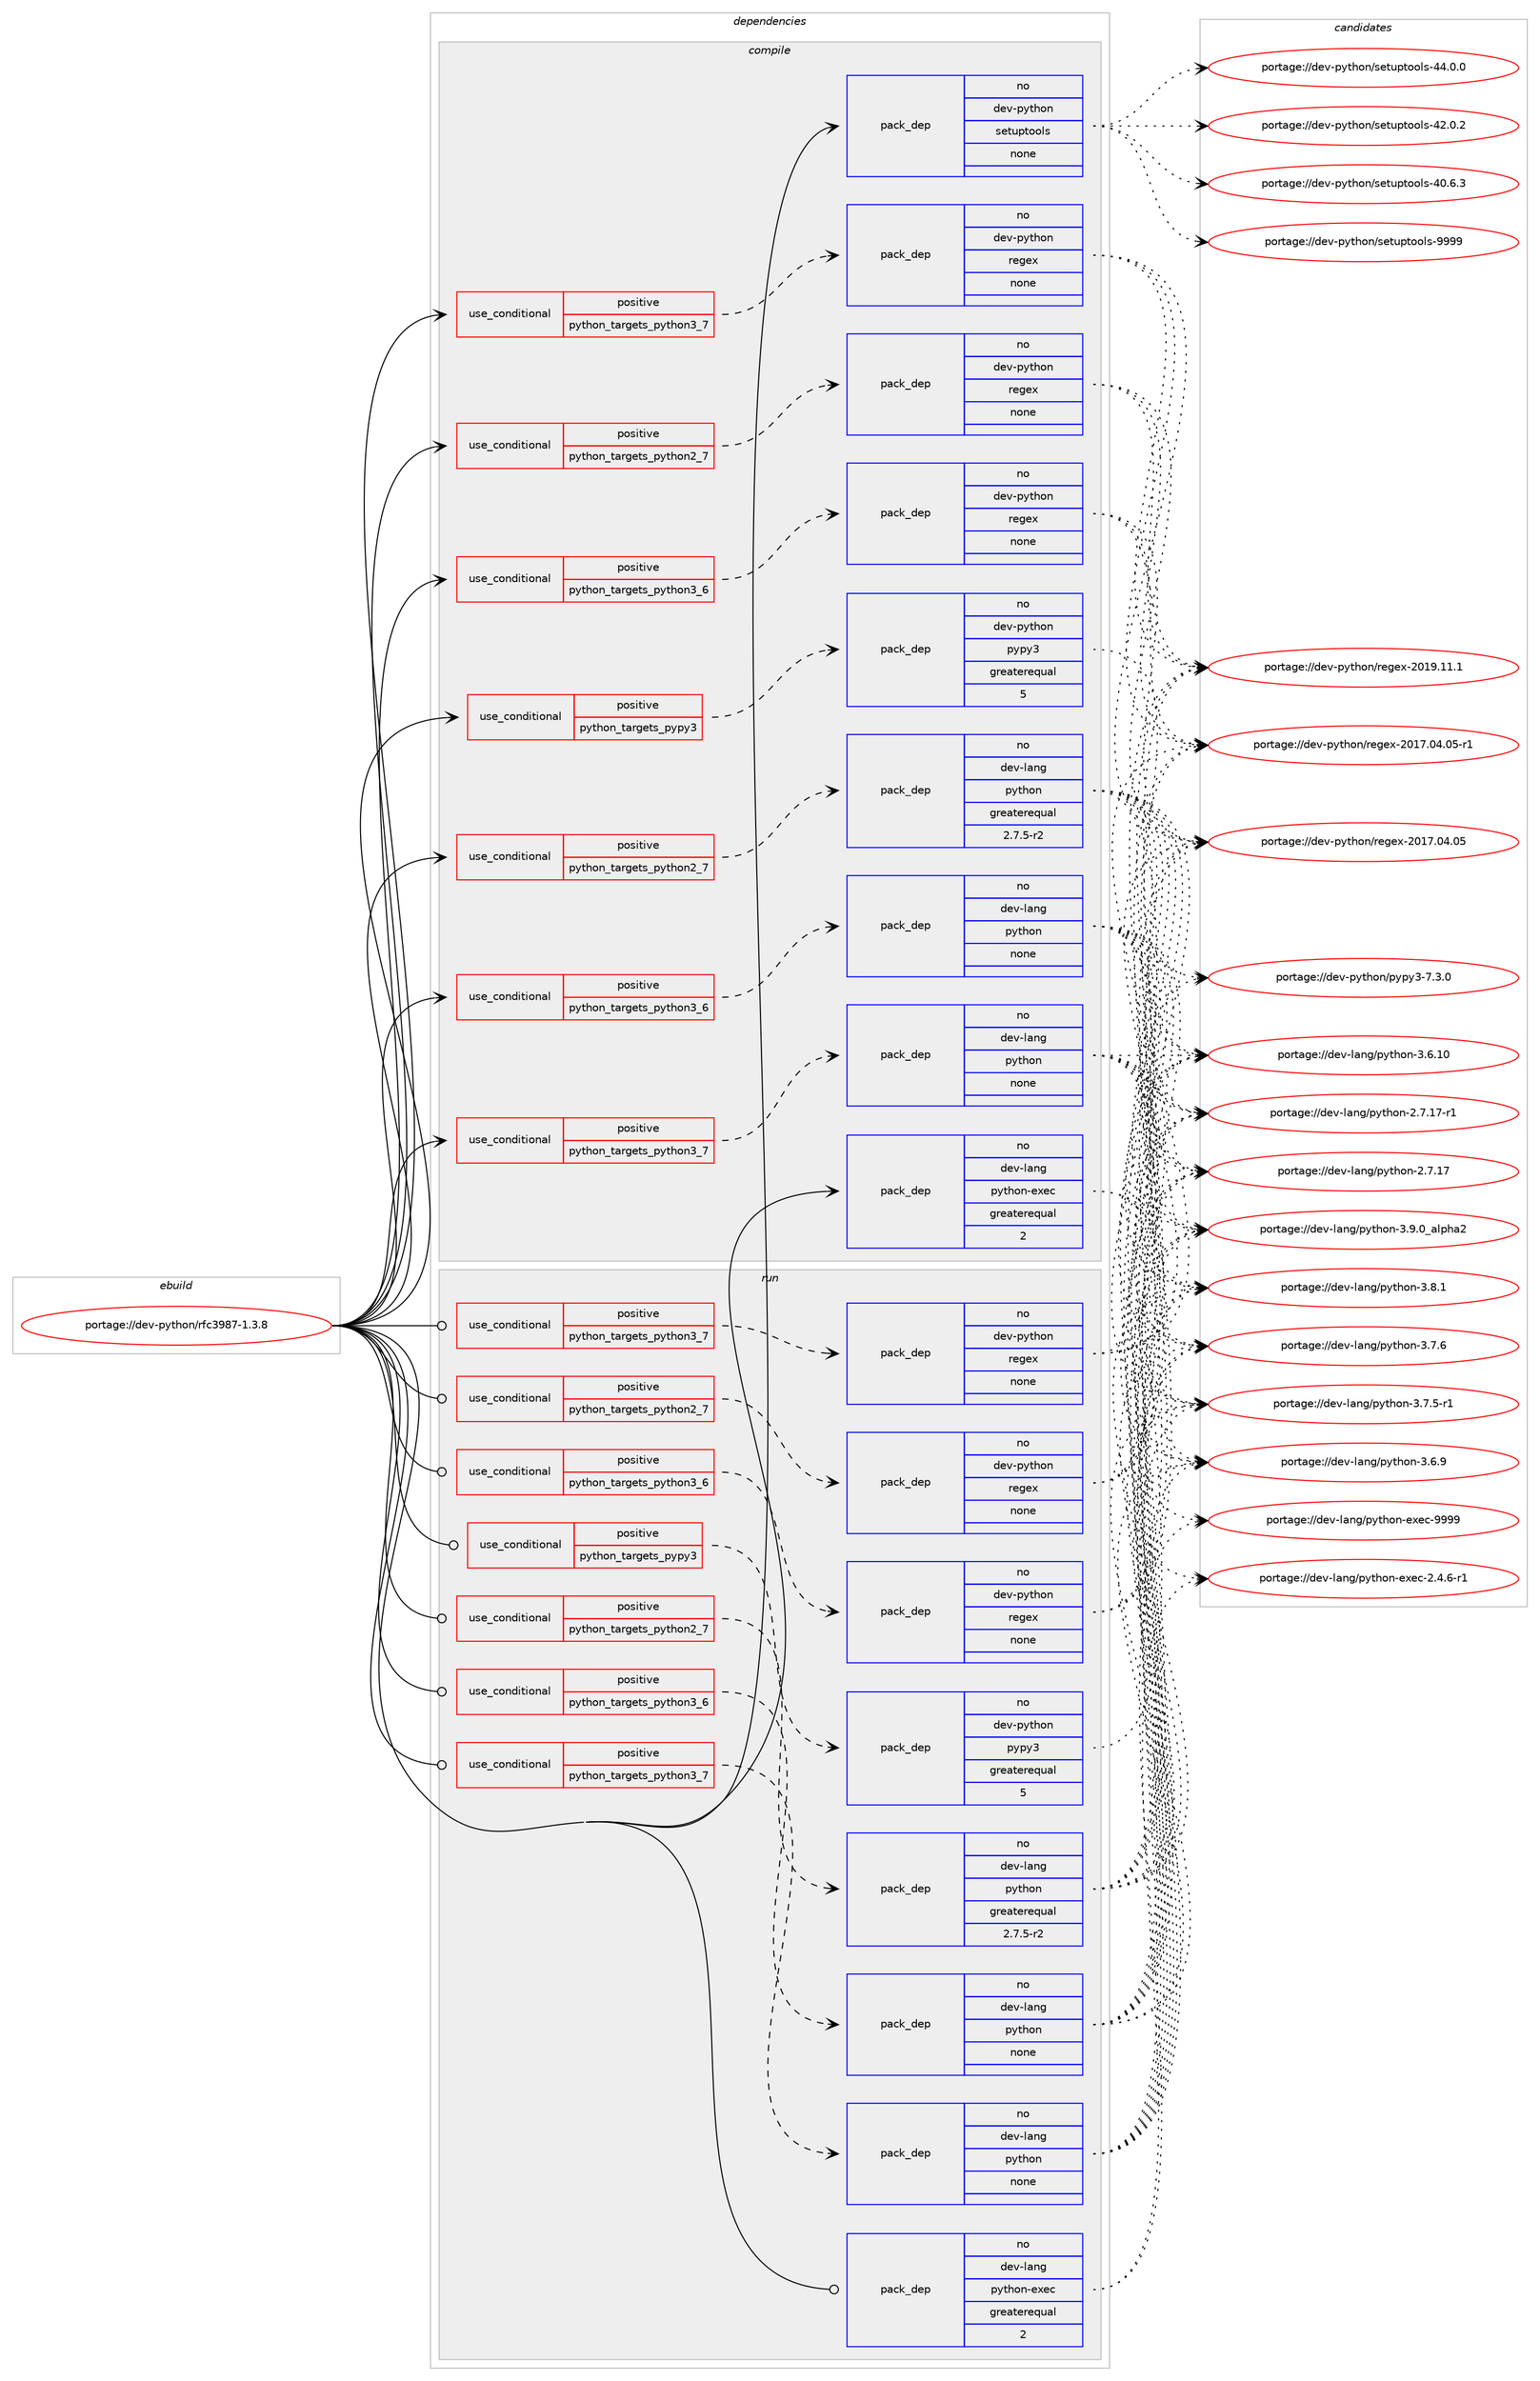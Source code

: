 digraph prolog {

# *************
# Graph options
# *************

newrank=true;
concentrate=true;
compound=true;
graph [rankdir=LR,fontname=Helvetica,fontsize=10,ranksep=1.5];#, ranksep=2.5, nodesep=0.2];
edge  [arrowhead=vee];
node  [fontname=Helvetica,fontsize=10];

# **********
# The ebuild
# **********

subgraph cluster_leftcol {
color=gray;
label=<<i>ebuild</i>>;
id [label="portage://dev-python/rfc3987-1.3.8", color=red, width=4, href="../dev-python/rfc3987-1.3.8.svg"];
}

# ****************
# The dependencies
# ****************

subgraph cluster_midcol {
color=gray;
label=<<i>dependencies</i>>;
subgraph cluster_compile {
fillcolor="#eeeeee";
style=filled;
label=<<i>compile</i>>;
subgraph cond106562 {
dependency427679 [label=<<TABLE BORDER="0" CELLBORDER="1" CELLSPACING="0" CELLPADDING="4"><TR><TD ROWSPAN="3" CELLPADDING="10">use_conditional</TD></TR><TR><TD>positive</TD></TR><TR><TD>python_targets_pypy3</TD></TR></TABLE>>, shape=none, color=red];
subgraph pack316219 {
dependency427680 [label=<<TABLE BORDER="0" CELLBORDER="1" CELLSPACING="0" CELLPADDING="4" WIDTH="220"><TR><TD ROWSPAN="6" CELLPADDING="30">pack_dep</TD></TR><TR><TD WIDTH="110">no</TD></TR><TR><TD>dev-python</TD></TR><TR><TD>pypy3</TD></TR><TR><TD>greaterequal</TD></TR><TR><TD>5</TD></TR></TABLE>>, shape=none, color=blue];
}
dependency427679:e -> dependency427680:w [weight=20,style="dashed",arrowhead="vee"];
}
id:e -> dependency427679:w [weight=20,style="solid",arrowhead="vee"];
subgraph cond106563 {
dependency427681 [label=<<TABLE BORDER="0" CELLBORDER="1" CELLSPACING="0" CELLPADDING="4"><TR><TD ROWSPAN="3" CELLPADDING="10">use_conditional</TD></TR><TR><TD>positive</TD></TR><TR><TD>python_targets_python2_7</TD></TR></TABLE>>, shape=none, color=red];
subgraph pack316220 {
dependency427682 [label=<<TABLE BORDER="0" CELLBORDER="1" CELLSPACING="0" CELLPADDING="4" WIDTH="220"><TR><TD ROWSPAN="6" CELLPADDING="30">pack_dep</TD></TR><TR><TD WIDTH="110">no</TD></TR><TR><TD>dev-lang</TD></TR><TR><TD>python</TD></TR><TR><TD>greaterequal</TD></TR><TR><TD>2.7.5-r2</TD></TR></TABLE>>, shape=none, color=blue];
}
dependency427681:e -> dependency427682:w [weight=20,style="dashed",arrowhead="vee"];
}
id:e -> dependency427681:w [weight=20,style="solid",arrowhead="vee"];
subgraph cond106564 {
dependency427683 [label=<<TABLE BORDER="0" CELLBORDER="1" CELLSPACING="0" CELLPADDING="4"><TR><TD ROWSPAN="3" CELLPADDING="10">use_conditional</TD></TR><TR><TD>positive</TD></TR><TR><TD>python_targets_python2_7</TD></TR></TABLE>>, shape=none, color=red];
subgraph pack316221 {
dependency427684 [label=<<TABLE BORDER="0" CELLBORDER="1" CELLSPACING="0" CELLPADDING="4" WIDTH="220"><TR><TD ROWSPAN="6" CELLPADDING="30">pack_dep</TD></TR><TR><TD WIDTH="110">no</TD></TR><TR><TD>dev-python</TD></TR><TR><TD>regex</TD></TR><TR><TD>none</TD></TR><TR><TD></TD></TR></TABLE>>, shape=none, color=blue];
}
dependency427683:e -> dependency427684:w [weight=20,style="dashed",arrowhead="vee"];
}
id:e -> dependency427683:w [weight=20,style="solid",arrowhead="vee"];
subgraph cond106565 {
dependency427685 [label=<<TABLE BORDER="0" CELLBORDER="1" CELLSPACING="0" CELLPADDING="4"><TR><TD ROWSPAN="3" CELLPADDING="10">use_conditional</TD></TR><TR><TD>positive</TD></TR><TR><TD>python_targets_python3_6</TD></TR></TABLE>>, shape=none, color=red];
subgraph pack316222 {
dependency427686 [label=<<TABLE BORDER="0" CELLBORDER="1" CELLSPACING="0" CELLPADDING="4" WIDTH="220"><TR><TD ROWSPAN="6" CELLPADDING="30">pack_dep</TD></TR><TR><TD WIDTH="110">no</TD></TR><TR><TD>dev-lang</TD></TR><TR><TD>python</TD></TR><TR><TD>none</TD></TR><TR><TD></TD></TR></TABLE>>, shape=none, color=blue];
}
dependency427685:e -> dependency427686:w [weight=20,style="dashed",arrowhead="vee"];
}
id:e -> dependency427685:w [weight=20,style="solid",arrowhead="vee"];
subgraph cond106566 {
dependency427687 [label=<<TABLE BORDER="0" CELLBORDER="1" CELLSPACING="0" CELLPADDING="4"><TR><TD ROWSPAN="3" CELLPADDING="10">use_conditional</TD></TR><TR><TD>positive</TD></TR><TR><TD>python_targets_python3_6</TD></TR></TABLE>>, shape=none, color=red];
subgraph pack316223 {
dependency427688 [label=<<TABLE BORDER="0" CELLBORDER="1" CELLSPACING="0" CELLPADDING="4" WIDTH="220"><TR><TD ROWSPAN="6" CELLPADDING="30">pack_dep</TD></TR><TR><TD WIDTH="110">no</TD></TR><TR><TD>dev-python</TD></TR><TR><TD>regex</TD></TR><TR><TD>none</TD></TR><TR><TD></TD></TR></TABLE>>, shape=none, color=blue];
}
dependency427687:e -> dependency427688:w [weight=20,style="dashed",arrowhead="vee"];
}
id:e -> dependency427687:w [weight=20,style="solid",arrowhead="vee"];
subgraph cond106567 {
dependency427689 [label=<<TABLE BORDER="0" CELLBORDER="1" CELLSPACING="0" CELLPADDING="4"><TR><TD ROWSPAN="3" CELLPADDING="10">use_conditional</TD></TR><TR><TD>positive</TD></TR><TR><TD>python_targets_python3_7</TD></TR></TABLE>>, shape=none, color=red];
subgraph pack316224 {
dependency427690 [label=<<TABLE BORDER="0" CELLBORDER="1" CELLSPACING="0" CELLPADDING="4" WIDTH="220"><TR><TD ROWSPAN="6" CELLPADDING="30">pack_dep</TD></TR><TR><TD WIDTH="110">no</TD></TR><TR><TD>dev-lang</TD></TR><TR><TD>python</TD></TR><TR><TD>none</TD></TR><TR><TD></TD></TR></TABLE>>, shape=none, color=blue];
}
dependency427689:e -> dependency427690:w [weight=20,style="dashed",arrowhead="vee"];
}
id:e -> dependency427689:w [weight=20,style="solid",arrowhead="vee"];
subgraph cond106568 {
dependency427691 [label=<<TABLE BORDER="0" CELLBORDER="1" CELLSPACING="0" CELLPADDING="4"><TR><TD ROWSPAN="3" CELLPADDING="10">use_conditional</TD></TR><TR><TD>positive</TD></TR><TR><TD>python_targets_python3_7</TD></TR></TABLE>>, shape=none, color=red];
subgraph pack316225 {
dependency427692 [label=<<TABLE BORDER="0" CELLBORDER="1" CELLSPACING="0" CELLPADDING="4" WIDTH="220"><TR><TD ROWSPAN="6" CELLPADDING="30">pack_dep</TD></TR><TR><TD WIDTH="110">no</TD></TR><TR><TD>dev-python</TD></TR><TR><TD>regex</TD></TR><TR><TD>none</TD></TR><TR><TD></TD></TR></TABLE>>, shape=none, color=blue];
}
dependency427691:e -> dependency427692:w [weight=20,style="dashed",arrowhead="vee"];
}
id:e -> dependency427691:w [weight=20,style="solid",arrowhead="vee"];
subgraph pack316226 {
dependency427693 [label=<<TABLE BORDER="0" CELLBORDER="1" CELLSPACING="0" CELLPADDING="4" WIDTH="220"><TR><TD ROWSPAN="6" CELLPADDING="30">pack_dep</TD></TR><TR><TD WIDTH="110">no</TD></TR><TR><TD>dev-lang</TD></TR><TR><TD>python-exec</TD></TR><TR><TD>greaterequal</TD></TR><TR><TD>2</TD></TR></TABLE>>, shape=none, color=blue];
}
id:e -> dependency427693:w [weight=20,style="solid",arrowhead="vee"];
subgraph pack316227 {
dependency427694 [label=<<TABLE BORDER="0" CELLBORDER="1" CELLSPACING="0" CELLPADDING="4" WIDTH="220"><TR><TD ROWSPAN="6" CELLPADDING="30">pack_dep</TD></TR><TR><TD WIDTH="110">no</TD></TR><TR><TD>dev-python</TD></TR><TR><TD>setuptools</TD></TR><TR><TD>none</TD></TR><TR><TD></TD></TR></TABLE>>, shape=none, color=blue];
}
id:e -> dependency427694:w [weight=20,style="solid",arrowhead="vee"];
}
subgraph cluster_compileandrun {
fillcolor="#eeeeee";
style=filled;
label=<<i>compile and run</i>>;
}
subgraph cluster_run {
fillcolor="#eeeeee";
style=filled;
label=<<i>run</i>>;
subgraph cond106569 {
dependency427695 [label=<<TABLE BORDER="0" CELLBORDER="1" CELLSPACING="0" CELLPADDING="4"><TR><TD ROWSPAN="3" CELLPADDING="10">use_conditional</TD></TR><TR><TD>positive</TD></TR><TR><TD>python_targets_pypy3</TD></TR></TABLE>>, shape=none, color=red];
subgraph pack316228 {
dependency427696 [label=<<TABLE BORDER="0" CELLBORDER="1" CELLSPACING="0" CELLPADDING="4" WIDTH="220"><TR><TD ROWSPAN="6" CELLPADDING="30">pack_dep</TD></TR><TR><TD WIDTH="110">no</TD></TR><TR><TD>dev-python</TD></TR><TR><TD>pypy3</TD></TR><TR><TD>greaterequal</TD></TR><TR><TD>5</TD></TR></TABLE>>, shape=none, color=blue];
}
dependency427695:e -> dependency427696:w [weight=20,style="dashed",arrowhead="vee"];
}
id:e -> dependency427695:w [weight=20,style="solid",arrowhead="odot"];
subgraph cond106570 {
dependency427697 [label=<<TABLE BORDER="0" CELLBORDER="1" CELLSPACING="0" CELLPADDING="4"><TR><TD ROWSPAN="3" CELLPADDING="10">use_conditional</TD></TR><TR><TD>positive</TD></TR><TR><TD>python_targets_python2_7</TD></TR></TABLE>>, shape=none, color=red];
subgraph pack316229 {
dependency427698 [label=<<TABLE BORDER="0" CELLBORDER="1" CELLSPACING="0" CELLPADDING="4" WIDTH="220"><TR><TD ROWSPAN="6" CELLPADDING="30">pack_dep</TD></TR><TR><TD WIDTH="110">no</TD></TR><TR><TD>dev-lang</TD></TR><TR><TD>python</TD></TR><TR><TD>greaterequal</TD></TR><TR><TD>2.7.5-r2</TD></TR></TABLE>>, shape=none, color=blue];
}
dependency427697:e -> dependency427698:w [weight=20,style="dashed",arrowhead="vee"];
}
id:e -> dependency427697:w [weight=20,style="solid",arrowhead="odot"];
subgraph cond106571 {
dependency427699 [label=<<TABLE BORDER="0" CELLBORDER="1" CELLSPACING="0" CELLPADDING="4"><TR><TD ROWSPAN="3" CELLPADDING="10">use_conditional</TD></TR><TR><TD>positive</TD></TR><TR><TD>python_targets_python2_7</TD></TR></TABLE>>, shape=none, color=red];
subgraph pack316230 {
dependency427700 [label=<<TABLE BORDER="0" CELLBORDER="1" CELLSPACING="0" CELLPADDING="4" WIDTH="220"><TR><TD ROWSPAN="6" CELLPADDING="30">pack_dep</TD></TR><TR><TD WIDTH="110">no</TD></TR><TR><TD>dev-python</TD></TR><TR><TD>regex</TD></TR><TR><TD>none</TD></TR><TR><TD></TD></TR></TABLE>>, shape=none, color=blue];
}
dependency427699:e -> dependency427700:w [weight=20,style="dashed",arrowhead="vee"];
}
id:e -> dependency427699:w [weight=20,style="solid",arrowhead="odot"];
subgraph cond106572 {
dependency427701 [label=<<TABLE BORDER="0" CELLBORDER="1" CELLSPACING="0" CELLPADDING="4"><TR><TD ROWSPAN="3" CELLPADDING="10">use_conditional</TD></TR><TR><TD>positive</TD></TR><TR><TD>python_targets_python3_6</TD></TR></TABLE>>, shape=none, color=red];
subgraph pack316231 {
dependency427702 [label=<<TABLE BORDER="0" CELLBORDER="1" CELLSPACING="0" CELLPADDING="4" WIDTH="220"><TR><TD ROWSPAN="6" CELLPADDING="30">pack_dep</TD></TR><TR><TD WIDTH="110">no</TD></TR><TR><TD>dev-lang</TD></TR><TR><TD>python</TD></TR><TR><TD>none</TD></TR><TR><TD></TD></TR></TABLE>>, shape=none, color=blue];
}
dependency427701:e -> dependency427702:w [weight=20,style="dashed",arrowhead="vee"];
}
id:e -> dependency427701:w [weight=20,style="solid",arrowhead="odot"];
subgraph cond106573 {
dependency427703 [label=<<TABLE BORDER="0" CELLBORDER="1" CELLSPACING="0" CELLPADDING="4"><TR><TD ROWSPAN="3" CELLPADDING="10">use_conditional</TD></TR><TR><TD>positive</TD></TR><TR><TD>python_targets_python3_6</TD></TR></TABLE>>, shape=none, color=red];
subgraph pack316232 {
dependency427704 [label=<<TABLE BORDER="0" CELLBORDER="1" CELLSPACING="0" CELLPADDING="4" WIDTH="220"><TR><TD ROWSPAN="6" CELLPADDING="30">pack_dep</TD></TR><TR><TD WIDTH="110">no</TD></TR><TR><TD>dev-python</TD></TR><TR><TD>regex</TD></TR><TR><TD>none</TD></TR><TR><TD></TD></TR></TABLE>>, shape=none, color=blue];
}
dependency427703:e -> dependency427704:w [weight=20,style="dashed",arrowhead="vee"];
}
id:e -> dependency427703:w [weight=20,style="solid",arrowhead="odot"];
subgraph cond106574 {
dependency427705 [label=<<TABLE BORDER="0" CELLBORDER="1" CELLSPACING="0" CELLPADDING="4"><TR><TD ROWSPAN="3" CELLPADDING="10">use_conditional</TD></TR><TR><TD>positive</TD></TR><TR><TD>python_targets_python3_7</TD></TR></TABLE>>, shape=none, color=red];
subgraph pack316233 {
dependency427706 [label=<<TABLE BORDER="0" CELLBORDER="1" CELLSPACING="0" CELLPADDING="4" WIDTH="220"><TR><TD ROWSPAN="6" CELLPADDING="30">pack_dep</TD></TR><TR><TD WIDTH="110">no</TD></TR><TR><TD>dev-lang</TD></TR><TR><TD>python</TD></TR><TR><TD>none</TD></TR><TR><TD></TD></TR></TABLE>>, shape=none, color=blue];
}
dependency427705:e -> dependency427706:w [weight=20,style="dashed",arrowhead="vee"];
}
id:e -> dependency427705:w [weight=20,style="solid",arrowhead="odot"];
subgraph cond106575 {
dependency427707 [label=<<TABLE BORDER="0" CELLBORDER="1" CELLSPACING="0" CELLPADDING="4"><TR><TD ROWSPAN="3" CELLPADDING="10">use_conditional</TD></TR><TR><TD>positive</TD></TR><TR><TD>python_targets_python3_7</TD></TR></TABLE>>, shape=none, color=red];
subgraph pack316234 {
dependency427708 [label=<<TABLE BORDER="0" CELLBORDER="1" CELLSPACING="0" CELLPADDING="4" WIDTH="220"><TR><TD ROWSPAN="6" CELLPADDING="30">pack_dep</TD></TR><TR><TD WIDTH="110">no</TD></TR><TR><TD>dev-python</TD></TR><TR><TD>regex</TD></TR><TR><TD>none</TD></TR><TR><TD></TD></TR></TABLE>>, shape=none, color=blue];
}
dependency427707:e -> dependency427708:w [weight=20,style="dashed",arrowhead="vee"];
}
id:e -> dependency427707:w [weight=20,style="solid",arrowhead="odot"];
subgraph pack316235 {
dependency427709 [label=<<TABLE BORDER="0" CELLBORDER="1" CELLSPACING="0" CELLPADDING="4" WIDTH="220"><TR><TD ROWSPAN="6" CELLPADDING="30">pack_dep</TD></TR><TR><TD WIDTH="110">no</TD></TR><TR><TD>dev-lang</TD></TR><TR><TD>python-exec</TD></TR><TR><TD>greaterequal</TD></TR><TR><TD>2</TD></TR></TABLE>>, shape=none, color=blue];
}
id:e -> dependency427709:w [weight=20,style="solid",arrowhead="odot"];
}
}

# **************
# The candidates
# **************

subgraph cluster_choices {
rank=same;
color=gray;
label=<<i>candidates</i>>;

subgraph choice316219 {
color=black;
nodesep=1;
choice100101118451121211161041111104711212111212151455546514648 [label="portage://dev-python/pypy3-7.3.0", color=red, width=4,href="../dev-python/pypy3-7.3.0.svg"];
dependency427680:e -> choice100101118451121211161041111104711212111212151455546514648:w [style=dotted,weight="100"];
}
subgraph choice316220 {
color=black;
nodesep=1;
choice10010111845108971101034711212111610411111045514657464895971081121049750 [label="portage://dev-lang/python-3.9.0_alpha2", color=red, width=4,href="../dev-lang/python-3.9.0_alpha2.svg"];
choice100101118451089711010347112121116104111110455146564649 [label="portage://dev-lang/python-3.8.1", color=red, width=4,href="../dev-lang/python-3.8.1.svg"];
choice100101118451089711010347112121116104111110455146554654 [label="portage://dev-lang/python-3.7.6", color=red, width=4,href="../dev-lang/python-3.7.6.svg"];
choice1001011184510897110103471121211161041111104551465546534511449 [label="portage://dev-lang/python-3.7.5-r1", color=red, width=4,href="../dev-lang/python-3.7.5-r1.svg"];
choice100101118451089711010347112121116104111110455146544657 [label="portage://dev-lang/python-3.6.9", color=red, width=4,href="../dev-lang/python-3.6.9.svg"];
choice10010111845108971101034711212111610411111045514654464948 [label="portage://dev-lang/python-3.6.10", color=red, width=4,href="../dev-lang/python-3.6.10.svg"];
choice100101118451089711010347112121116104111110455046554649554511449 [label="portage://dev-lang/python-2.7.17-r1", color=red, width=4,href="../dev-lang/python-2.7.17-r1.svg"];
choice10010111845108971101034711212111610411111045504655464955 [label="portage://dev-lang/python-2.7.17", color=red, width=4,href="../dev-lang/python-2.7.17.svg"];
dependency427682:e -> choice10010111845108971101034711212111610411111045514657464895971081121049750:w [style=dotted,weight="100"];
dependency427682:e -> choice100101118451089711010347112121116104111110455146564649:w [style=dotted,weight="100"];
dependency427682:e -> choice100101118451089711010347112121116104111110455146554654:w [style=dotted,weight="100"];
dependency427682:e -> choice1001011184510897110103471121211161041111104551465546534511449:w [style=dotted,weight="100"];
dependency427682:e -> choice100101118451089711010347112121116104111110455146544657:w [style=dotted,weight="100"];
dependency427682:e -> choice10010111845108971101034711212111610411111045514654464948:w [style=dotted,weight="100"];
dependency427682:e -> choice100101118451089711010347112121116104111110455046554649554511449:w [style=dotted,weight="100"];
dependency427682:e -> choice10010111845108971101034711212111610411111045504655464955:w [style=dotted,weight="100"];
}
subgraph choice316221 {
color=black;
nodesep=1;
choice100101118451121211161041111104711410110310112045504849574649494649 [label="portage://dev-python/regex-2019.11.1", color=red, width=4,href="../dev-python/regex-2019.11.1.svg"];
choice100101118451121211161041111104711410110310112045504849554648524648534511449 [label="portage://dev-python/regex-2017.04.05-r1", color=red, width=4,href="../dev-python/regex-2017.04.05-r1.svg"];
choice10010111845112121116104111110471141011031011204550484955464852464853 [label="portage://dev-python/regex-2017.04.05", color=red, width=4,href="../dev-python/regex-2017.04.05.svg"];
dependency427684:e -> choice100101118451121211161041111104711410110310112045504849574649494649:w [style=dotted,weight="100"];
dependency427684:e -> choice100101118451121211161041111104711410110310112045504849554648524648534511449:w [style=dotted,weight="100"];
dependency427684:e -> choice10010111845112121116104111110471141011031011204550484955464852464853:w [style=dotted,weight="100"];
}
subgraph choice316222 {
color=black;
nodesep=1;
choice10010111845108971101034711212111610411111045514657464895971081121049750 [label="portage://dev-lang/python-3.9.0_alpha2", color=red, width=4,href="../dev-lang/python-3.9.0_alpha2.svg"];
choice100101118451089711010347112121116104111110455146564649 [label="portage://dev-lang/python-3.8.1", color=red, width=4,href="../dev-lang/python-3.8.1.svg"];
choice100101118451089711010347112121116104111110455146554654 [label="portage://dev-lang/python-3.7.6", color=red, width=4,href="../dev-lang/python-3.7.6.svg"];
choice1001011184510897110103471121211161041111104551465546534511449 [label="portage://dev-lang/python-3.7.5-r1", color=red, width=4,href="../dev-lang/python-3.7.5-r1.svg"];
choice100101118451089711010347112121116104111110455146544657 [label="portage://dev-lang/python-3.6.9", color=red, width=4,href="../dev-lang/python-3.6.9.svg"];
choice10010111845108971101034711212111610411111045514654464948 [label="portage://dev-lang/python-3.6.10", color=red, width=4,href="../dev-lang/python-3.6.10.svg"];
choice100101118451089711010347112121116104111110455046554649554511449 [label="portage://dev-lang/python-2.7.17-r1", color=red, width=4,href="../dev-lang/python-2.7.17-r1.svg"];
choice10010111845108971101034711212111610411111045504655464955 [label="portage://dev-lang/python-2.7.17", color=red, width=4,href="../dev-lang/python-2.7.17.svg"];
dependency427686:e -> choice10010111845108971101034711212111610411111045514657464895971081121049750:w [style=dotted,weight="100"];
dependency427686:e -> choice100101118451089711010347112121116104111110455146564649:w [style=dotted,weight="100"];
dependency427686:e -> choice100101118451089711010347112121116104111110455146554654:w [style=dotted,weight="100"];
dependency427686:e -> choice1001011184510897110103471121211161041111104551465546534511449:w [style=dotted,weight="100"];
dependency427686:e -> choice100101118451089711010347112121116104111110455146544657:w [style=dotted,weight="100"];
dependency427686:e -> choice10010111845108971101034711212111610411111045514654464948:w [style=dotted,weight="100"];
dependency427686:e -> choice100101118451089711010347112121116104111110455046554649554511449:w [style=dotted,weight="100"];
dependency427686:e -> choice10010111845108971101034711212111610411111045504655464955:w [style=dotted,weight="100"];
}
subgraph choice316223 {
color=black;
nodesep=1;
choice100101118451121211161041111104711410110310112045504849574649494649 [label="portage://dev-python/regex-2019.11.1", color=red, width=4,href="../dev-python/regex-2019.11.1.svg"];
choice100101118451121211161041111104711410110310112045504849554648524648534511449 [label="portage://dev-python/regex-2017.04.05-r1", color=red, width=4,href="../dev-python/regex-2017.04.05-r1.svg"];
choice10010111845112121116104111110471141011031011204550484955464852464853 [label="portage://dev-python/regex-2017.04.05", color=red, width=4,href="../dev-python/regex-2017.04.05.svg"];
dependency427688:e -> choice100101118451121211161041111104711410110310112045504849574649494649:w [style=dotted,weight="100"];
dependency427688:e -> choice100101118451121211161041111104711410110310112045504849554648524648534511449:w [style=dotted,weight="100"];
dependency427688:e -> choice10010111845112121116104111110471141011031011204550484955464852464853:w [style=dotted,weight="100"];
}
subgraph choice316224 {
color=black;
nodesep=1;
choice10010111845108971101034711212111610411111045514657464895971081121049750 [label="portage://dev-lang/python-3.9.0_alpha2", color=red, width=4,href="../dev-lang/python-3.9.0_alpha2.svg"];
choice100101118451089711010347112121116104111110455146564649 [label="portage://dev-lang/python-3.8.1", color=red, width=4,href="../dev-lang/python-3.8.1.svg"];
choice100101118451089711010347112121116104111110455146554654 [label="portage://dev-lang/python-3.7.6", color=red, width=4,href="../dev-lang/python-3.7.6.svg"];
choice1001011184510897110103471121211161041111104551465546534511449 [label="portage://dev-lang/python-3.7.5-r1", color=red, width=4,href="../dev-lang/python-3.7.5-r1.svg"];
choice100101118451089711010347112121116104111110455146544657 [label="portage://dev-lang/python-3.6.9", color=red, width=4,href="../dev-lang/python-3.6.9.svg"];
choice10010111845108971101034711212111610411111045514654464948 [label="portage://dev-lang/python-3.6.10", color=red, width=4,href="../dev-lang/python-3.6.10.svg"];
choice100101118451089711010347112121116104111110455046554649554511449 [label="portage://dev-lang/python-2.7.17-r1", color=red, width=4,href="../dev-lang/python-2.7.17-r1.svg"];
choice10010111845108971101034711212111610411111045504655464955 [label="portage://dev-lang/python-2.7.17", color=red, width=4,href="../dev-lang/python-2.7.17.svg"];
dependency427690:e -> choice10010111845108971101034711212111610411111045514657464895971081121049750:w [style=dotted,weight="100"];
dependency427690:e -> choice100101118451089711010347112121116104111110455146564649:w [style=dotted,weight="100"];
dependency427690:e -> choice100101118451089711010347112121116104111110455146554654:w [style=dotted,weight="100"];
dependency427690:e -> choice1001011184510897110103471121211161041111104551465546534511449:w [style=dotted,weight="100"];
dependency427690:e -> choice100101118451089711010347112121116104111110455146544657:w [style=dotted,weight="100"];
dependency427690:e -> choice10010111845108971101034711212111610411111045514654464948:w [style=dotted,weight="100"];
dependency427690:e -> choice100101118451089711010347112121116104111110455046554649554511449:w [style=dotted,weight="100"];
dependency427690:e -> choice10010111845108971101034711212111610411111045504655464955:w [style=dotted,weight="100"];
}
subgraph choice316225 {
color=black;
nodesep=1;
choice100101118451121211161041111104711410110310112045504849574649494649 [label="portage://dev-python/regex-2019.11.1", color=red, width=4,href="../dev-python/regex-2019.11.1.svg"];
choice100101118451121211161041111104711410110310112045504849554648524648534511449 [label="portage://dev-python/regex-2017.04.05-r1", color=red, width=4,href="../dev-python/regex-2017.04.05-r1.svg"];
choice10010111845112121116104111110471141011031011204550484955464852464853 [label="portage://dev-python/regex-2017.04.05", color=red, width=4,href="../dev-python/regex-2017.04.05.svg"];
dependency427692:e -> choice100101118451121211161041111104711410110310112045504849574649494649:w [style=dotted,weight="100"];
dependency427692:e -> choice100101118451121211161041111104711410110310112045504849554648524648534511449:w [style=dotted,weight="100"];
dependency427692:e -> choice10010111845112121116104111110471141011031011204550484955464852464853:w [style=dotted,weight="100"];
}
subgraph choice316226 {
color=black;
nodesep=1;
choice10010111845108971101034711212111610411111045101120101994557575757 [label="portage://dev-lang/python-exec-9999", color=red, width=4,href="../dev-lang/python-exec-9999.svg"];
choice10010111845108971101034711212111610411111045101120101994550465246544511449 [label="portage://dev-lang/python-exec-2.4.6-r1", color=red, width=4,href="../dev-lang/python-exec-2.4.6-r1.svg"];
dependency427693:e -> choice10010111845108971101034711212111610411111045101120101994557575757:w [style=dotted,weight="100"];
dependency427693:e -> choice10010111845108971101034711212111610411111045101120101994550465246544511449:w [style=dotted,weight="100"];
}
subgraph choice316227 {
color=black;
nodesep=1;
choice10010111845112121116104111110471151011161171121161111111081154557575757 [label="portage://dev-python/setuptools-9999", color=red, width=4,href="../dev-python/setuptools-9999.svg"];
choice100101118451121211161041111104711510111611711211611111110811545525246484648 [label="portage://dev-python/setuptools-44.0.0", color=red, width=4,href="../dev-python/setuptools-44.0.0.svg"];
choice100101118451121211161041111104711510111611711211611111110811545525046484650 [label="portage://dev-python/setuptools-42.0.2", color=red, width=4,href="../dev-python/setuptools-42.0.2.svg"];
choice100101118451121211161041111104711510111611711211611111110811545524846544651 [label="portage://dev-python/setuptools-40.6.3", color=red, width=4,href="../dev-python/setuptools-40.6.3.svg"];
dependency427694:e -> choice10010111845112121116104111110471151011161171121161111111081154557575757:w [style=dotted,weight="100"];
dependency427694:e -> choice100101118451121211161041111104711510111611711211611111110811545525246484648:w [style=dotted,weight="100"];
dependency427694:e -> choice100101118451121211161041111104711510111611711211611111110811545525046484650:w [style=dotted,weight="100"];
dependency427694:e -> choice100101118451121211161041111104711510111611711211611111110811545524846544651:w [style=dotted,weight="100"];
}
subgraph choice316228 {
color=black;
nodesep=1;
choice100101118451121211161041111104711212111212151455546514648 [label="portage://dev-python/pypy3-7.3.0", color=red, width=4,href="../dev-python/pypy3-7.3.0.svg"];
dependency427696:e -> choice100101118451121211161041111104711212111212151455546514648:w [style=dotted,weight="100"];
}
subgraph choice316229 {
color=black;
nodesep=1;
choice10010111845108971101034711212111610411111045514657464895971081121049750 [label="portage://dev-lang/python-3.9.0_alpha2", color=red, width=4,href="../dev-lang/python-3.9.0_alpha2.svg"];
choice100101118451089711010347112121116104111110455146564649 [label="portage://dev-lang/python-3.8.1", color=red, width=4,href="../dev-lang/python-3.8.1.svg"];
choice100101118451089711010347112121116104111110455146554654 [label="portage://dev-lang/python-3.7.6", color=red, width=4,href="../dev-lang/python-3.7.6.svg"];
choice1001011184510897110103471121211161041111104551465546534511449 [label="portage://dev-lang/python-3.7.5-r1", color=red, width=4,href="../dev-lang/python-3.7.5-r1.svg"];
choice100101118451089711010347112121116104111110455146544657 [label="portage://dev-lang/python-3.6.9", color=red, width=4,href="../dev-lang/python-3.6.9.svg"];
choice10010111845108971101034711212111610411111045514654464948 [label="portage://dev-lang/python-3.6.10", color=red, width=4,href="../dev-lang/python-3.6.10.svg"];
choice100101118451089711010347112121116104111110455046554649554511449 [label="portage://dev-lang/python-2.7.17-r1", color=red, width=4,href="../dev-lang/python-2.7.17-r1.svg"];
choice10010111845108971101034711212111610411111045504655464955 [label="portage://dev-lang/python-2.7.17", color=red, width=4,href="../dev-lang/python-2.7.17.svg"];
dependency427698:e -> choice10010111845108971101034711212111610411111045514657464895971081121049750:w [style=dotted,weight="100"];
dependency427698:e -> choice100101118451089711010347112121116104111110455146564649:w [style=dotted,weight="100"];
dependency427698:e -> choice100101118451089711010347112121116104111110455146554654:w [style=dotted,weight="100"];
dependency427698:e -> choice1001011184510897110103471121211161041111104551465546534511449:w [style=dotted,weight="100"];
dependency427698:e -> choice100101118451089711010347112121116104111110455146544657:w [style=dotted,weight="100"];
dependency427698:e -> choice10010111845108971101034711212111610411111045514654464948:w [style=dotted,weight="100"];
dependency427698:e -> choice100101118451089711010347112121116104111110455046554649554511449:w [style=dotted,weight="100"];
dependency427698:e -> choice10010111845108971101034711212111610411111045504655464955:w [style=dotted,weight="100"];
}
subgraph choice316230 {
color=black;
nodesep=1;
choice100101118451121211161041111104711410110310112045504849574649494649 [label="portage://dev-python/regex-2019.11.1", color=red, width=4,href="../dev-python/regex-2019.11.1.svg"];
choice100101118451121211161041111104711410110310112045504849554648524648534511449 [label="portage://dev-python/regex-2017.04.05-r1", color=red, width=4,href="../dev-python/regex-2017.04.05-r1.svg"];
choice10010111845112121116104111110471141011031011204550484955464852464853 [label="portage://dev-python/regex-2017.04.05", color=red, width=4,href="../dev-python/regex-2017.04.05.svg"];
dependency427700:e -> choice100101118451121211161041111104711410110310112045504849574649494649:w [style=dotted,weight="100"];
dependency427700:e -> choice100101118451121211161041111104711410110310112045504849554648524648534511449:w [style=dotted,weight="100"];
dependency427700:e -> choice10010111845112121116104111110471141011031011204550484955464852464853:w [style=dotted,weight="100"];
}
subgraph choice316231 {
color=black;
nodesep=1;
choice10010111845108971101034711212111610411111045514657464895971081121049750 [label="portage://dev-lang/python-3.9.0_alpha2", color=red, width=4,href="../dev-lang/python-3.9.0_alpha2.svg"];
choice100101118451089711010347112121116104111110455146564649 [label="portage://dev-lang/python-3.8.1", color=red, width=4,href="../dev-lang/python-3.8.1.svg"];
choice100101118451089711010347112121116104111110455146554654 [label="portage://dev-lang/python-3.7.6", color=red, width=4,href="../dev-lang/python-3.7.6.svg"];
choice1001011184510897110103471121211161041111104551465546534511449 [label="portage://dev-lang/python-3.7.5-r1", color=red, width=4,href="../dev-lang/python-3.7.5-r1.svg"];
choice100101118451089711010347112121116104111110455146544657 [label="portage://dev-lang/python-3.6.9", color=red, width=4,href="../dev-lang/python-3.6.9.svg"];
choice10010111845108971101034711212111610411111045514654464948 [label="portage://dev-lang/python-3.6.10", color=red, width=4,href="../dev-lang/python-3.6.10.svg"];
choice100101118451089711010347112121116104111110455046554649554511449 [label="portage://dev-lang/python-2.7.17-r1", color=red, width=4,href="../dev-lang/python-2.7.17-r1.svg"];
choice10010111845108971101034711212111610411111045504655464955 [label="portage://dev-lang/python-2.7.17", color=red, width=4,href="../dev-lang/python-2.7.17.svg"];
dependency427702:e -> choice10010111845108971101034711212111610411111045514657464895971081121049750:w [style=dotted,weight="100"];
dependency427702:e -> choice100101118451089711010347112121116104111110455146564649:w [style=dotted,weight="100"];
dependency427702:e -> choice100101118451089711010347112121116104111110455146554654:w [style=dotted,weight="100"];
dependency427702:e -> choice1001011184510897110103471121211161041111104551465546534511449:w [style=dotted,weight="100"];
dependency427702:e -> choice100101118451089711010347112121116104111110455146544657:w [style=dotted,weight="100"];
dependency427702:e -> choice10010111845108971101034711212111610411111045514654464948:w [style=dotted,weight="100"];
dependency427702:e -> choice100101118451089711010347112121116104111110455046554649554511449:w [style=dotted,weight="100"];
dependency427702:e -> choice10010111845108971101034711212111610411111045504655464955:w [style=dotted,weight="100"];
}
subgraph choice316232 {
color=black;
nodesep=1;
choice100101118451121211161041111104711410110310112045504849574649494649 [label="portage://dev-python/regex-2019.11.1", color=red, width=4,href="../dev-python/regex-2019.11.1.svg"];
choice100101118451121211161041111104711410110310112045504849554648524648534511449 [label="portage://dev-python/regex-2017.04.05-r1", color=red, width=4,href="../dev-python/regex-2017.04.05-r1.svg"];
choice10010111845112121116104111110471141011031011204550484955464852464853 [label="portage://dev-python/regex-2017.04.05", color=red, width=4,href="../dev-python/regex-2017.04.05.svg"];
dependency427704:e -> choice100101118451121211161041111104711410110310112045504849574649494649:w [style=dotted,weight="100"];
dependency427704:e -> choice100101118451121211161041111104711410110310112045504849554648524648534511449:w [style=dotted,weight="100"];
dependency427704:e -> choice10010111845112121116104111110471141011031011204550484955464852464853:w [style=dotted,weight="100"];
}
subgraph choice316233 {
color=black;
nodesep=1;
choice10010111845108971101034711212111610411111045514657464895971081121049750 [label="portage://dev-lang/python-3.9.0_alpha2", color=red, width=4,href="../dev-lang/python-3.9.0_alpha2.svg"];
choice100101118451089711010347112121116104111110455146564649 [label="portage://dev-lang/python-3.8.1", color=red, width=4,href="../dev-lang/python-3.8.1.svg"];
choice100101118451089711010347112121116104111110455146554654 [label="portage://dev-lang/python-3.7.6", color=red, width=4,href="../dev-lang/python-3.7.6.svg"];
choice1001011184510897110103471121211161041111104551465546534511449 [label="portage://dev-lang/python-3.7.5-r1", color=red, width=4,href="../dev-lang/python-3.7.5-r1.svg"];
choice100101118451089711010347112121116104111110455146544657 [label="portage://dev-lang/python-3.6.9", color=red, width=4,href="../dev-lang/python-3.6.9.svg"];
choice10010111845108971101034711212111610411111045514654464948 [label="portage://dev-lang/python-3.6.10", color=red, width=4,href="../dev-lang/python-3.6.10.svg"];
choice100101118451089711010347112121116104111110455046554649554511449 [label="portage://dev-lang/python-2.7.17-r1", color=red, width=4,href="../dev-lang/python-2.7.17-r1.svg"];
choice10010111845108971101034711212111610411111045504655464955 [label="portage://dev-lang/python-2.7.17", color=red, width=4,href="../dev-lang/python-2.7.17.svg"];
dependency427706:e -> choice10010111845108971101034711212111610411111045514657464895971081121049750:w [style=dotted,weight="100"];
dependency427706:e -> choice100101118451089711010347112121116104111110455146564649:w [style=dotted,weight="100"];
dependency427706:e -> choice100101118451089711010347112121116104111110455146554654:w [style=dotted,weight="100"];
dependency427706:e -> choice1001011184510897110103471121211161041111104551465546534511449:w [style=dotted,weight="100"];
dependency427706:e -> choice100101118451089711010347112121116104111110455146544657:w [style=dotted,weight="100"];
dependency427706:e -> choice10010111845108971101034711212111610411111045514654464948:w [style=dotted,weight="100"];
dependency427706:e -> choice100101118451089711010347112121116104111110455046554649554511449:w [style=dotted,weight="100"];
dependency427706:e -> choice10010111845108971101034711212111610411111045504655464955:w [style=dotted,weight="100"];
}
subgraph choice316234 {
color=black;
nodesep=1;
choice100101118451121211161041111104711410110310112045504849574649494649 [label="portage://dev-python/regex-2019.11.1", color=red, width=4,href="../dev-python/regex-2019.11.1.svg"];
choice100101118451121211161041111104711410110310112045504849554648524648534511449 [label="portage://dev-python/regex-2017.04.05-r1", color=red, width=4,href="../dev-python/regex-2017.04.05-r1.svg"];
choice10010111845112121116104111110471141011031011204550484955464852464853 [label="portage://dev-python/regex-2017.04.05", color=red, width=4,href="../dev-python/regex-2017.04.05.svg"];
dependency427708:e -> choice100101118451121211161041111104711410110310112045504849574649494649:w [style=dotted,weight="100"];
dependency427708:e -> choice100101118451121211161041111104711410110310112045504849554648524648534511449:w [style=dotted,weight="100"];
dependency427708:e -> choice10010111845112121116104111110471141011031011204550484955464852464853:w [style=dotted,weight="100"];
}
subgraph choice316235 {
color=black;
nodesep=1;
choice10010111845108971101034711212111610411111045101120101994557575757 [label="portage://dev-lang/python-exec-9999", color=red, width=4,href="../dev-lang/python-exec-9999.svg"];
choice10010111845108971101034711212111610411111045101120101994550465246544511449 [label="portage://dev-lang/python-exec-2.4.6-r1", color=red, width=4,href="../dev-lang/python-exec-2.4.6-r1.svg"];
dependency427709:e -> choice10010111845108971101034711212111610411111045101120101994557575757:w [style=dotted,weight="100"];
dependency427709:e -> choice10010111845108971101034711212111610411111045101120101994550465246544511449:w [style=dotted,weight="100"];
}
}

}
